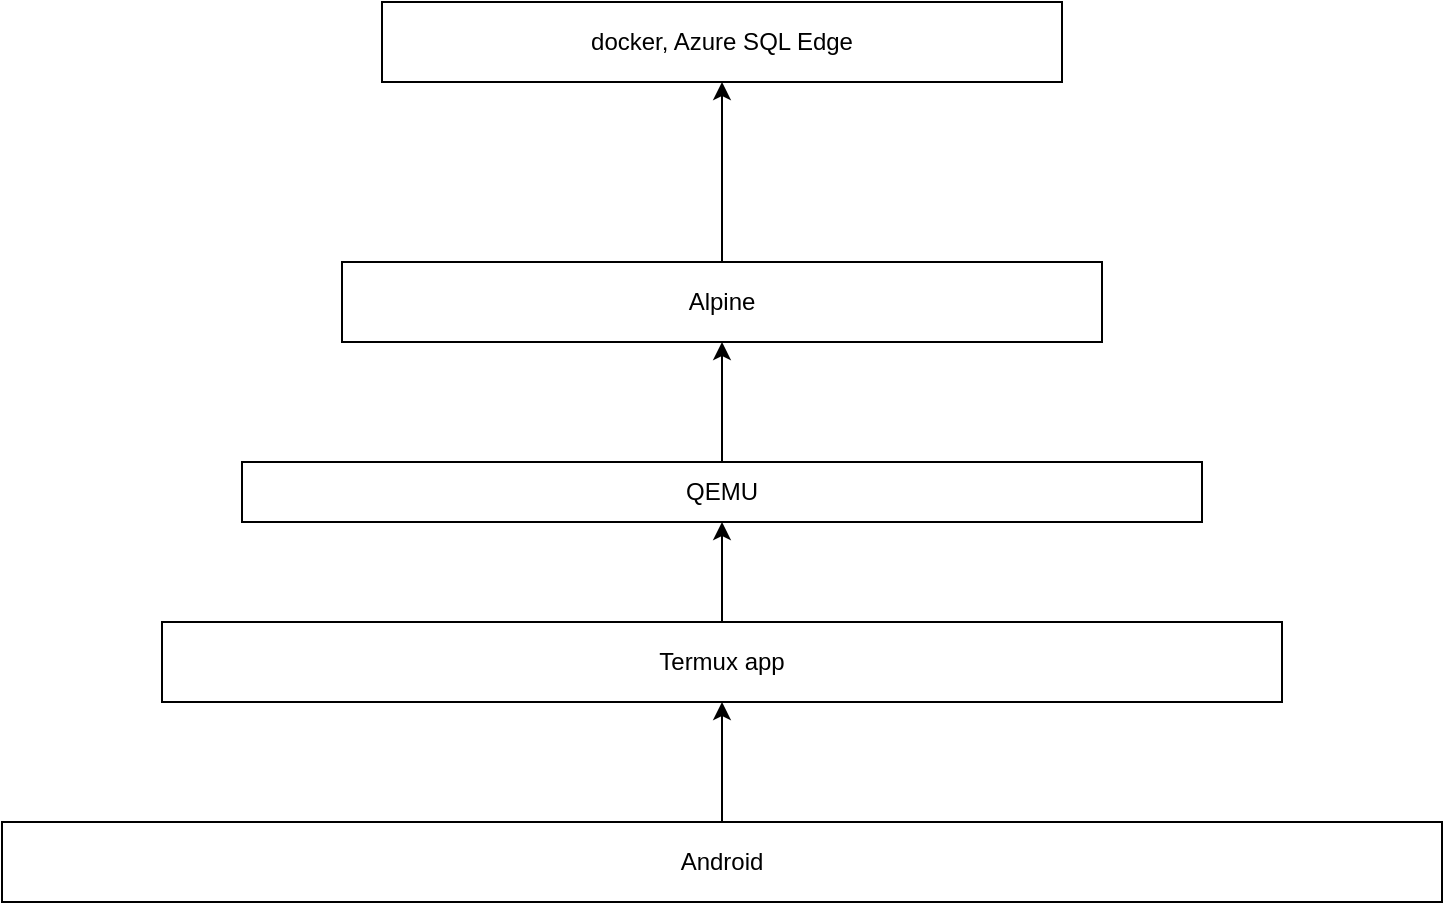 <mxfile version="24.9.1">
  <diagram name="Page-1" id="q2uFFpw6A81g-2KVfSTK">
    <mxGraphModel dx="1050" dy="653" grid="1" gridSize="10" guides="1" tooltips="1" connect="1" arrows="1" fold="1" page="1" pageScale="1" pageWidth="850" pageHeight="1100" math="0" shadow="0">
      <root>
        <mxCell id="0" />
        <mxCell id="1" parent="0" />
        <mxCell id="lY29EebwksP_RlhY7hUK-5" style="edgeStyle=orthogonalEdgeStyle;rounded=0;orthogonalLoop=1;jettySize=auto;html=1;entryX=0.5;entryY=1;entryDx=0;entryDy=0;" parent="1" source="lY29EebwksP_RlhY7hUK-2" target="lY29EebwksP_RlhY7hUK-3" edge="1">
          <mxGeometry relative="1" as="geometry">
            <mxPoint x="410" y="350" as="targetPoint" />
          </mxGeometry>
        </mxCell>
        <mxCell id="lY29EebwksP_RlhY7hUK-2" value="Android" style="rounded=0;whiteSpace=wrap;html=1;" parent="1" vertex="1">
          <mxGeometry x="50" y="530" width="720" height="40" as="geometry" />
        </mxCell>
        <mxCell id="vFMtzNfpATVG9BlG07ER-5" style="edgeStyle=orthogonalEdgeStyle;rounded=0;orthogonalLoop=1;jettySize=auto;html=1;exitX=0.5;exitY=0;exitDx=0;exitDy=0;entryX=0.5;entryY=1;entryDx=0;entryDy=0;" edge="1" parent="1" source="lY29EebwksP_RlhY7hUK-3" target="vFMtzNfpATVG9BlG07ER-1">
          <mxGeometry relative="1" as="geometry" />
        </mxCell>
        <mxCell id="lY29EebwksP_RlhY7hUK-3" value="Termux app" style="rounded=0;whiteSpace=wrap;html=1;" parent="1" vertex="1">
          <mxGeometry x="130" y="430" width="560" height="40" as="geometry" />
        </mxCell>
        <mxCell id="lY29EebwksP_RlhY7hUK-9" style="edgeStyle=orthogonalEdgeStyle;rounded=0;orthogonalLoop=1;jettySize=auto;html=1;exitX=0.5;exitY=0;exitDx=0;exitDy=0;entryX=0.5;entryY=1;entryDx=0;entryDy=0;" parent="1" source="lY29EebwksP_RlhY7hUK-6" target="lY29EebwksP_RlhY7hUK-8" edge="1">
          <mxGeometry relative="1" as="geometry" />
        </mxCell>
        <mxCell id="lY29EebwksP_RlhY7hUK-6" value="Alpine" style="rounded=0;whiteSpace=wrap;html=1;" parent="1" vertex="1">
          <mxGeometry x="220" y="250" width="380" height="40" as="geometry" />
        </mxCell>
        <mxCell id="lY29EebwksP_RlhY7hUK-8" value="docker, Azure SQL Edge" style="rounded=0;whiteSpace=wrap;html=1;" parent="1" vertex="1">
          <mxGeometry x="240" y="120" width="340" height="40" as="geometry" />
        </mxCell>
        <mxCell id="lY29EebwksP_RlhY7hUK-10" style="edgeStyle=orthogonalEdgeStyle;rounded=0;orthogonalLoop=1;jettySize=auto;html=1;exitX=0.5;exitY=1;exitDx=0;exitDy=0;" parent="1" source="lY29EebwksP_RlhY7hUK-2" target="lY29EebwksP_RlhY7hUK-2" edge="1">
          <mxGeometry relative="1" as="geometry" />
        </mxCell>
        <mxCell id="vFMtzNfpATVG9BlG07ER-6" style="edgeStyle=orthogonalEdgeStyle;rounded=0;orthogonalLoop=1;jettySize=auto;html=1;exitX=0.5;exitY=0;exitDx=0;exitDy=0;entryX=0.5;entryY=1;entryDx=0;entryDy=0;" edge="1" parent="1" source="vFMtzNfpATVG9BlG07ER-1" target="lY29EebwksP_RlhY7hUK-6">
          <mxGeometry relative="1" as="geometry">
            <mxPoint x="410" y="320" as="targetPoint" />
          </mxGeometry>
        </mxCell>
        <mxCell id="vFMtzNfpATVG9BlG07ER-1" value="QEMU" style="rounded=0;whiteSpace=wrap;html=1;" vertex="1" parent="1">
          <mxGeometry x="170" y="350" width="480" height="30" as="geometry" />
        </mxCell>
      </root>
    </mxGraphModel>
  </diagram>
</mxfile>
